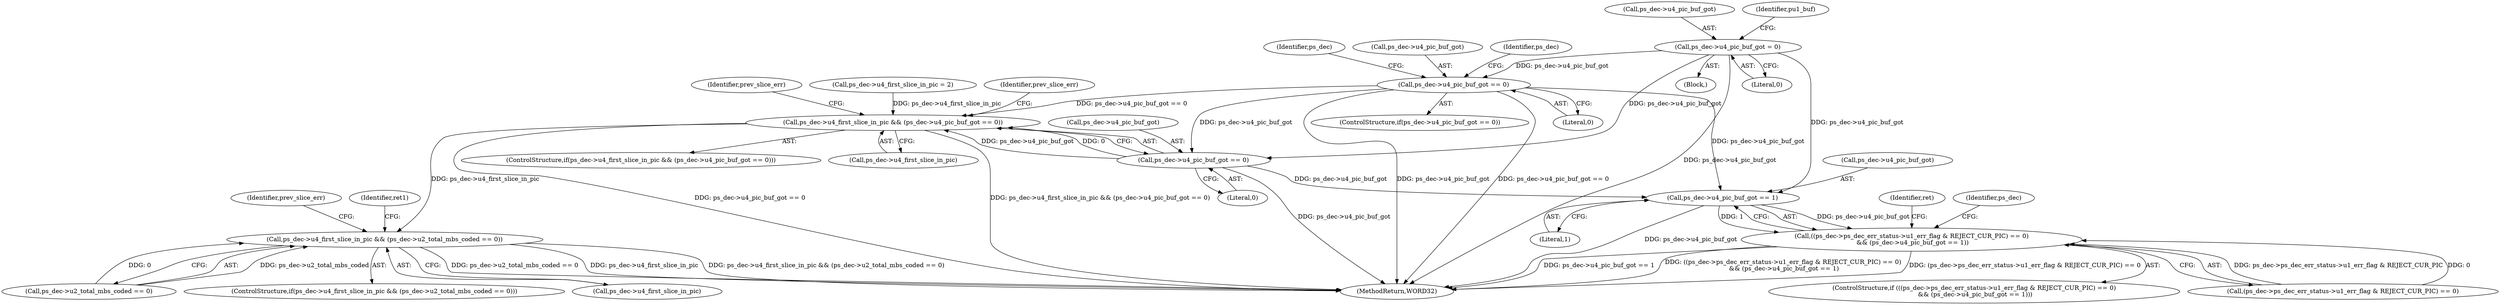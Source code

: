 digraph "0_Android_33ef7de9ddc8ea7eb9cbc440d1cf89957a0c267b@pointer" {
"1001247" [label="(Call,ps_dec->u4_pic_buf_got == 0)"];
"1000970" [label="(Call,ps_dec->u4_pic_buf_got = 0)"];
"1001525" [label="(Call,ps_dec->u4_first_slice_in_pic && (ps_dec->u4_pic_buf_got == 0))"];
"1001542" [label="(Call,ps_dec->u4_first_slice_in_pic && (ps_dec->u2_total_mbs_coded == 0))"];
"1001529" [label="(Call,ps_dec->u4_pic_buf_got == 0)"];
"1001894" [label="(Call,ps_dec->u4_pic_buf_got == 1)"];
"1001884" [label="(Call,((ps_dec->ps_dec_err_status->u1_err_flag & REJECT_CUR_PIC) == 0)\n && (ps_dec->u4_pic_buf_got == 1))"];
"1001552" [label="(Identifier,prev_slice_err)"];
"1001885" [label="(Call,(ps_dec->ps_dec_err_status->u1_err_flag & REJECT_CUR_PIC) == 0)"];
"1001542" [label="(Call,ps_dec->u4_first_slice_in_pic && (ps_dec->u2_total_mbs_coded == 0))"];
"1001524" [label="(ControlStructure,if(ps_dec->u4_first_slice_in_pic && (ps_dec->u4_pic_buf_got == 0)))"];
"1001894" [label="(Call,ps_dec->u4_pic_buf_got == 1)"];
"1001546" [label="(Call,ps_dec->u2_total_mbs_coded == 0)"];
"1001247" [label="(Call,ps_dec->u4_pic_buf_got == 0)"];
"1001254" [label="(Identifier,ps_dec)"];
"1001530" [label="(Call,ps_dec->u4_pic_buf_got)"];
"1001246" [label="(ControlStructure,if(ps_dec->u4_pic_buf_got == 0))"];
"1001895" [label="(Call,ps_dec->u4_pic_buf_got)"];
"1001529" [label="(Call,ps_dec->u4_pic_buf_got == 0)"];
"1001535" [label="(Identifier,prev_slice_err)"];
"1001884" [label="(Call,((ps_dec->ps_dec_err_status->u1_err_flag & REJECT_CUR_PIC) == 0)\n && (ps_dec->u4_pic_buf_got == 1))"];
"1001898" [label="(Literal,1)"];
"1000151" [label="(Block,)"];
"1001555" [label="(Identifier,ret1)"];
"1001248" [label="(Call,ps_dec->u4_pic_buf_got)"];
"1001539" [label="(Identifier,prev_slice_err)"];
"1001274" [label="(Identifier,ps_dec)"];
"1000971" [label="(Call,ps_dec->u4_pic_buf_got)"];
"1001533" [label="(Literal,0)"];
"1000979" [label="(Identifier,pu1_buf)"];
"1001525" [label="(Call,ps_dec->u4_first_slice_in_pic && (ps_dec->u4_pic_buf_got == 0))"];
"1001901" [label="(Identifier,ret)"];
"1000928" [label="(Call,ps_dec->u4_first_slice_in_pic = 2)"];
"1001526" [label="(Call,ps_dec->u4_first_slice_in_pic)"];
"1001543" [label="(Call,ps_dec->u4_first_slice_in_pic)"];
"1000970" [label="(Call,ps_dec->u4_pic_buf_got = 0)"];
"1001883" [label="(ControlStructure,if (((ps_dec->ps_dec_err_status->u1_err_flag & REJECT_CUR_PIC) == 0)\n && (ps_dec->u4_pic_buf_got == 1)))"];
"1001251" [label="(Literal,0)"];
"1000974" [label="(Literal,0)"];
"1001541" [label="(ControlStructure,if(ps_dec->u4_first_slice_in_pic && (ps_dec->u2_total_mbs_coded == 0)))"];
"1001914" [label="(Identifier,ps_dec)"];
"1002186" [label="(MethodReturn,WORD32)"];
"1001247" -> "1001246"  [label="AST: "];
"1001247" -> "1001251"  [label="CFG: "];
"1001248" -> "1001247"  [label="AST: "];
"1001251" -> "1001247"  [label="AST: "];
"1001254" -> "1001247"  [label="CFG: "];
"1001274" -> "1001247"  [label="CFG: "];
"1001247" -> "1002186"  [label="DDG: ps_dec->u4_pic_buf_got == 0"];
"1001247" -> "1002186"  [label="DDG: ps_dec->u4_pic_buf_got"];
"1000970" -> "1001247"  [label="DDG: ps_dec->u4_pic_buf_got"];
"1001247" -> "1001525"  [label="DDG: ps_dec->u4_pic_buf_got == 0"];
"1001247" -> "1001529"  [label="DDG: ps_dec->u4_pic_buf_got"];
"1001247" -> "1001894"  [label="DDG: ps_dec->u4_pic_buf_got"];
"1000970" -> "1000151"  [label="AST: "];
"1000970" -> "1000974"  [label="CFG: "];
"1000971" -> "1000970"  [label="AST: "];
"1000974" -> "1000970"  [label="AST: "];
"1000979" -> "1000970"  [label="CFG: "];
"1000970" -> "1002186"  [label="DDG: ps_dec->u4_pic_buf_got"];
"1000970" -> "1001529"  [label="DDG: ps_dec->u4_pic_buf_got"];
"1000970" -> "1001894"  [label="DDG: ps_dec->u4_pic_buf_got"];
"1001525" -> "1001524"  [label="AST: "];
"1001525" -> "1001526"  [label="CFG: "];
"1001525" -> "1001529"  [label="CFG: "];
"1001526" -> "1001525"  [label="AST: "];
"1001529" -> "1001525"  [label="AST: "];
"1001535" -> "1001525"  [label="CFG: "];
"1001539" -> "1001525"  [label="CFG: "];
"1001525" -> "1002186"  [label="DDG: ps_dec->u4_first_slice_in_pic && (ps_dec->u4_pic_buf_got == 0)"];
"1001525" -> "1002186"  [label="DDG: ps_dec->u4_pic_buf_got == 0"];
"1000928" -> "1001525"  [label="DDG: ps_dec->u4_first_slice_in_pic"];
"1001529" -> "1001525"  [label="DDG: ps_dec->u4_pic_buf_got"];
"1001529" -> "1001525"  [label="DDG: 0"];
"1001525" -> "1001542"  [label="DDG: ps_dec->u4_first_slice_in_pic"];
"1001542" -> "1001541"  [label="AST: "];
"1001542" -> "1001543"  [label="CFG: "];
"1001542" -> "1001546"  [label="CFG: "];
"1001543" -> "1001542"  [label="AST: "];
"1001546" -> "1001542"  [label="AST: "];
"1001552" -> "1001542"  [label="CFG: "];
"1001555" -> "1001542"  [label="CFG: "];
"1001542" -> "1002186"  [label="DDG: ps_dec->u4_first_slice_in_pic"];
"1001542" -> "1002186"  [label="DDG: ps_dec->u4_first_slice_in_pic && (ps_dec->u2_total_mbs_coded == 0)"];
"1001542" -> "1002186"  [label="DDG: ps_dec->u2_total_mbs_coded == 0"];
"1001546" -> "1001542"  [label="DDG: ps_dec->u2_total_mbs_coded"];
"1001546" -> "1001542"  [label="DDG: 0"];
"1001529" -> "1001533"  [label="CFG: "];
"1001530" -> "1001529"  [label="AST: "];
"1001533" -> "1001529"  [label="AST: "];
"1001529" -> "1002186"  [label="DDG: ps_dec->u4_pic_buf_got"];
"1001529" -> "1001894"  [label="DDG: ps_dec->u4_pic_buf_got"];
"1001894" -> "1001884"  [label="AST: "];
"1001894" -> "1001898"  [label="CFG: "];
"1001895" -> "1001894"  [label="AST: "];
"1001898" -> "1001894"  [label="AST: "];
"1001884" -> "1001894"  [label="CFG: "];
"1001894" -> "1002186"  [label="DDG: ps_dec->u4_pic_buf_got"];
"1001894" -> "1001884"  [label="DDG: ps_dec->u4_pic_buf_got"];
"1001894" -> "1001884"  [label="DDG: 1"];
"1001884" -> "1001883"  [label="AST: "];
"1001884" -> "1001885"  [label="CFG: "];
"1001885" -> "1001884"  [label="AST: "];
"1001901" -> "1001884"  [label="CFG: "];
"1001914" -> "1001884"  [label="CFG: "];
"1001884" -> "1002186"  [label="DDG: ps_dec->u4_pic_buf_got == 1"];
"1001884" -> "1002186"  [label="DDG: ((ps_dec->ps_dec_err_status->u1_err_flag & REJECT_CUR_PIC) == 0)\n && (ps_dec->u4_pic_buf_got == 1)"];
"1001884" -> "1002186"  [label="DDG: (ps_dec->ps_dec_err_status->u1_err_flag & REJECT_CUR_PIC) == 0"];
"1001885" -> "1001884"  [label="DDG: ps_dec->ps_dec_err_status->u1_err_flag & REJECT_CUR_PIC"];
"1001885" -> "1001884"  [label="DDG: 0"];
}
